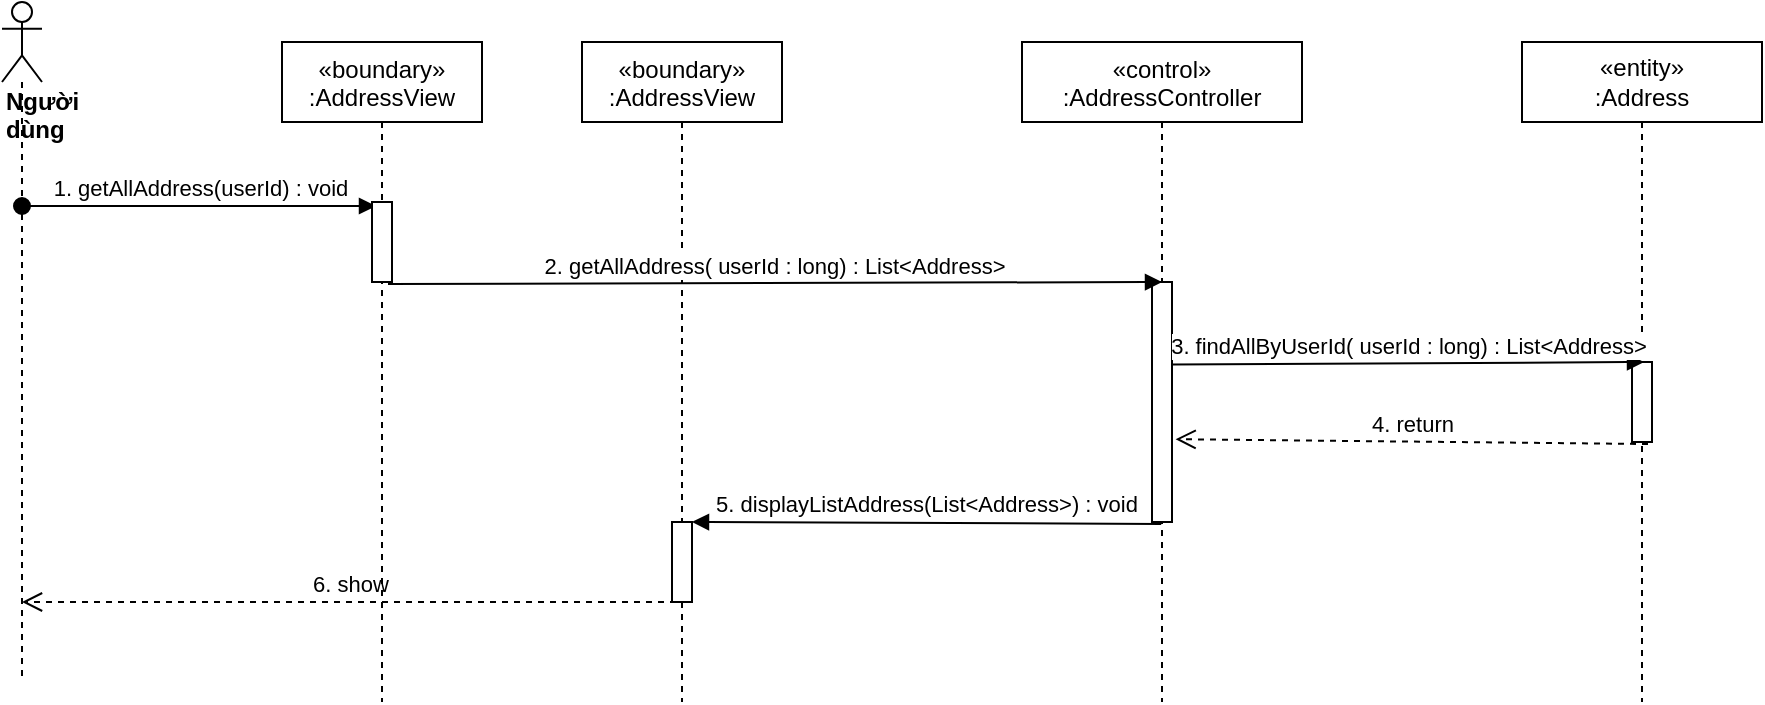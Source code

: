 <mxfile version="14.7.6" type="device"><diagram id="kgpKYQtTHZ0yAKxKKP6v" name="Page-1"><mxGraphModel dx="1038" dy="521" grid="1" gridSize="10" guides="1" tooltips="1" connect="1" arrows="1" fold="1" page="1" pageScale="1" pageWidth="850" pageHeight="1100" math="0" shadow="0"><root><mxCell id="0"/><mxCell id="1" parent="0"/><mxCell id="CDhAeBrbkq2yld2mGSYc-1" value="«boundary»&#10;:AddressView" style="shape=umlLifeline;perimeter=lifelinePerimeter;container=1;collapsible=0;recursiveResize=0;rounded=0;shadow=0;strokeWidth=1;" parent="1" vertex="1"><mxGeometry x="340" y="80" width="100" height="330" as="geometry"/></mxCell><mxCell id="CDhAeBrbkq2yld2mGSYc-2" value="" style="html=1;points=[];perimeter=orthogonalPerimeter;" parent="CDhAeBrbkq2yld2mGSYc-1" vertex="1"><mxGeometry x="45" y="240" width="10" height="40" as="geometry"/></mxCell><mxCell id="CDhAeBrbkq2yld2mGSYc-3" value="«control»&#10;:AddressController" style="shape=umlLifeline;perimeter=lifelinePerimeter;container=1;collapsible=0;recursiveResize=0;rounded=0;shadow=0;strokeWidth=1;size=40;" parent="1" vertex="1"><mxGeometry x="560" y="80" width="140" height="330" as="geometry"/></mxCell><mxCell id="CDhAeBrbkq2yld2mGSYc-4" value="" style="points=[];perimeter=orthogonalPerimeter;rounded=0;shadow=0;strokeWidth=1;" parent="CDhAeBrbkq2yld2mGSYc-3" vertex="1"><mxGeometry x="65" y="120" width="10" height="120" as="geometry"/></mxCell><mxCell id="CDhAeBrbkq2yld2mGSYc-5" value="&lt;div&gt;&lt;b&gt;Người dùng&lt;/b&gt;&lt;/div&gt;" style="shape=umlLifeline;participant=umlActor;perimeter=lifelinePerimeter;whiteSpace=wrap;html=1;container=1;collapsible=0;recursiveResize=0;verticalAlign=top;spacingTop=36;outlineConnect=0;align=left;" parent="1" vertex="1"><mxGeometry x="50" y="60" width="20" height="340" as="geometry"/></mxCell><mxCell id="CDhAeBrbkq2yld2mGSYc-8" value="1. getAllAddress(userId) : void" style="html=1;verticalAlign=bottom;startArrow=oval;startFill=1;endArrow=block;startSize=8;entryX=0.2;entryY=0.05;entryDx=0;entryDy=0;entryPerimeter=0;" parent="1" source="CDhAeBrbkq2yld2mGSYc-5" target="2aUjn3OoRhroQatx9mJ9-2" edge="1"><mxGeometry width="60" relative="1" as="geometry"><mxPoint x="400" y="230" as="sourcePoint"/><mxPoint x="283" y="160" as="targetPoint"/></mxGeometry></mxCell><mxCell id="CDhAeBrbkq2yld2mGSYc-9" value="2. getAllAddress( userId : long) : List&amp;lt;Address&amp;gt;" style="html=1;verticalAlign=bottom;endArrow=block;entryX=0.5;entryY=0;entryDx=0;entryDy=0;entryPerimeter=0;exitX=0.8;exitY=1.025;exitDx=0;exitDy=0;exitPerimeter=0;" parent="1" source="2aUjn3OoRhroQatx9mJ9-2" target="CDhAeBrbkq2yld2mGSYc-4" edge="1"><mxGeometry width="80" relative="1" as="geometry"><mxPoint x="298.0" y="370" as="sourcePoint"/><mxPoint x="470" y="330" as="targetPoint"/></mxGeometry></mxCell><mxCell id="CDhAeBrbkq2yld2mGSYc-10" value="&lt;span&gt;«entity»&lt;br&gt;&lt;/span&gt;:Address" style="shape=umlLifeline;perimeter=lifelinePerimeter;whiteSpace=wrap;html=1;container=1;collapsible=0;recursiveResize=0;outlineConnect=0;" parent="1" vertex="1"><mxGeometry x="810" y="80" width="120" height="330" as="geometry"/></mxCell><mxCell id="CDhAeBrbkq2yld2mGSYc-11" value="" style="points=[];perimeter=orthogonalPerimeter;rounded=0;shadow=0;strokeWidth=1;" parent="CDhAeBrbkq2yld2mGSYc-10" vertex="1"><mxGeometry x="55" y="160" width="10" height="40" as="geometry"/></mxCell><mxCell id="CDhAeBrbkq2yld2mGSYc-14" value="3. findAllByUserId( userId : long) : List&amp;lt;Address&amp;gt;" style="html=1;verticalAlign=bottom;endArrow=block;entryX=0.6;entryY=0;entryDx=0;entryDy=0;entryPerimeter=0;exitX=1;exitY=0.344;exitDx=0;exitDy=0;exitPerimeter=0;" parent="1" source="CDhAeBrbkq2yld2mGSYc-4" target="CDhAeBrbkq2yld2mGSYc-11" edge="1"><mxGeometry width="80" relative="1" as="geometry"><mxPoint x="804.8" y="258.8" as="sourcePoint"/><mxPoint x="840" y="430" as="targetPoint"/></mxGeometry></mxCell><mxCell id="CDhAeBrbkq2yld2mGSYc-15" value="4. return" style="html=1;verticalAlign=bottom;endArrow=open;dashed=1;endSize=8;exitX=0.8;exitY=1.025;exitDx=0;exitDy=0;exitPerimeter=0;entryX=1.18;entryY=0.655;entryDx=0;entryDy=0;entryPerimeter=0;" parent="1" source="CDhAeBrbkq2yld2mGSYc-11" target="CDhAeBrbkq2yld2mGSYc-4" edge="1"><mxGeometry relative="1" as="geometry"><mxPoint x="840" y="430" as="sourcePoint"/><mxPoint x="580" y="258" as="targetPoint"/></mxGeometry></mxCell><mxCell id="q4vHkxnc8atdoHFL2gA0-1" value="&lt;span style=&quot;color: rgb(0 , 0 , 0) ; font-family: &amp;#34;helvetica&amp;#34; ; font-size: 11px ; font-style: normal ; font-weight: 400 ; letter-spacing: normal ; text-align: center ; text-indent: 0px ; text-transform: none ; word-spacing: 0px ; background-color: rgb(255 , 255 , 255) ; display: inline ; float: none&quot;&gt;6. show&lt;/span&gt;" style="html=1;verticalAlign=bottom;endArrow=open;dashed=1;endSize=8;exitX=0.2;exitY=1;exitDx=0;exitDy=0;exitPerimeter=0;" parent="1" source="CDhAeBrbkq2yld2mGSYc-2" target="CDhAeBrbkq2yld2mGSYc-5" edge="1"><mxGeometry relative="1" as="geometry"><mxPoint x="460" y="220" as="sourcePoint"/><mxPoint x="380" y="220" as="targetPoint"/></mxGeometry></mxCell><mxCell id="2aUjn3OoRhroQatx9mJ9-1" value="«boundary»&#10;:AddressView" style="shape=umlLifeline;perimeter=lifelinePerimeter;container=1;collapsible=0;recursiveResize=0;rounded=0;shadow=0;strokeWidth=1;" parent="1" vertex="1"><mxGeometry x="190" y="80" width="100" height="330" as="geometry"/></mxCell><mxCell id="2aUjn3OoRhroQatx9mJ9-2" value="" style="html=1;points=[];perimeter=orthogonalPerimeter;" parent="2aUjn3OoRhroQatx9mJ9-1" vertex="1"><mxGeometry x="45" y="80" width="10" height="40" as="geometry"/></mxCell><mxCell id="2aUjn3OoRhroQatx9mJ9-3" value="&lt;span style=&quot;font-family: &amp;#34;helvetica&amp;#34;&quot;&gt;5. displayListAddress(List&amp;lt;Address&amp;gt;) : void&lt;/span&gt;" style="html=1;verticalAlign=bottom;endArrow=block;entryX=1;entryY=0;entryDx=0;entryDy=0;entryPerimeter=0;exitX=0.46;exitY=1.008;exitDx=0;exitDy=0;exitPerimeter=0;" parent="1" source="CDhAeBrbkq2yld2mGSYc-4" target="CDhAeBrbkq2yld2mGSYc-2" edge="1"><mxGeometry width="80" relative="1" as="geometry"><mxPoint x="600" y="320" as="sourcePoint"/><mxPoint x="430" y="280" as="targetPoint"/></mxGeometry></mxCell></root></mxGraphModel></diagram></mxfile>